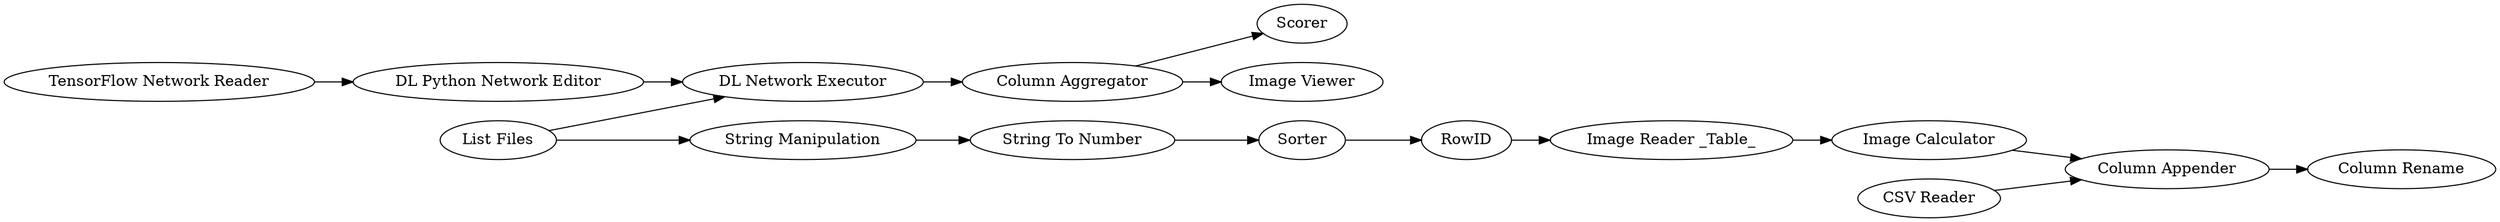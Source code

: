 digraph {
	25 [label="DL Network Executor"]
	42 [label="Column Rename"]
	51 [label="List Files"]
	52 [label="Image Reader _Table_"]
	53 [label="CSV Reader"]
	54 [label="Column Appender"]
	60 [label="Image Calculator"]
	56 [label="String Manipulation"]
	57 [label=Sorter]
	58 [label="String To Number"]
	59 [label=RowID]
	84 [label=Scorer]
	85 [label="Image Viewer"]
	86 [label="TensorFlow Network Reader"]
	87 [label="DL Python Network Editor"]
	88 [label="Column Aggregator"]
	56 -> 58
	57 -> 59
	58 -> 57
	51 -> 56
	52 -> 60
	53 -> 54
	54 -> 42
	60 -> 54
	59 -> 52
	25 -> 88
	51 -> 25
	86 -> 87
	87 -> 25
	88 -> 84
	88 -> 85
	rankdir=LR
}
